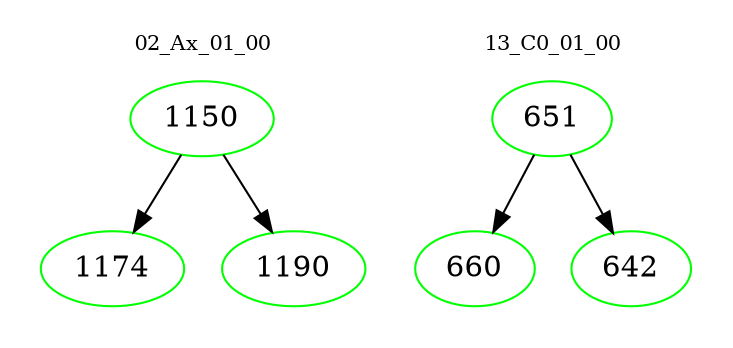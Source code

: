 digraph{
subgraph cluster_0 {
color = white
label = "02_Ax_01_00";
fontsize=10;
T0_1150 [label="1150", color="green"]
T0_1150 -> T0_1174 [color="black"]
T0_1174 [label="1174", color="green"]
T0_1150 -> T0_1190 [color="black"]
T0_1190 [label="1190", color="green"]
}
subgraph cluster_1 {
color = white
label = "13_C0_01_00";
fontsize=10;
T1_651 [label="651", color="green"]
T1_651 -> T1_660 [color="black"]
T1_660 [label="660", color="green"]
T1_651 -> T1_642 [color="black"]
T1_642 [label="642", color="green"]
}
}
